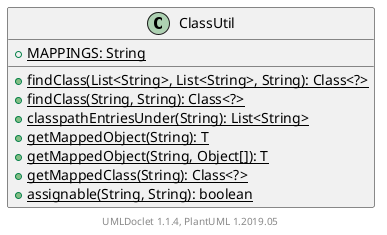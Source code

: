 @startuml

    class ClassUtil [[ClassUtil.html]] {
        {static} +MAPPINGS: String
        {static} +findClass(List<String>, List<String>, String): Class<?>
        {static} +findClass(String, String): Class<?>
        {static} +classpathEntriesUnder(String): List<String>
        {static} +getMappedObject(String): T
        {static} +getMappedObject(String, Object[]): T
        {static} +getMappedClass(String): Class<?>
        {static} +assignable(String, String): boolean
    }


    center footer UMLDoclet 1.1.4, PlantUML 1.2019.05
@enduml
